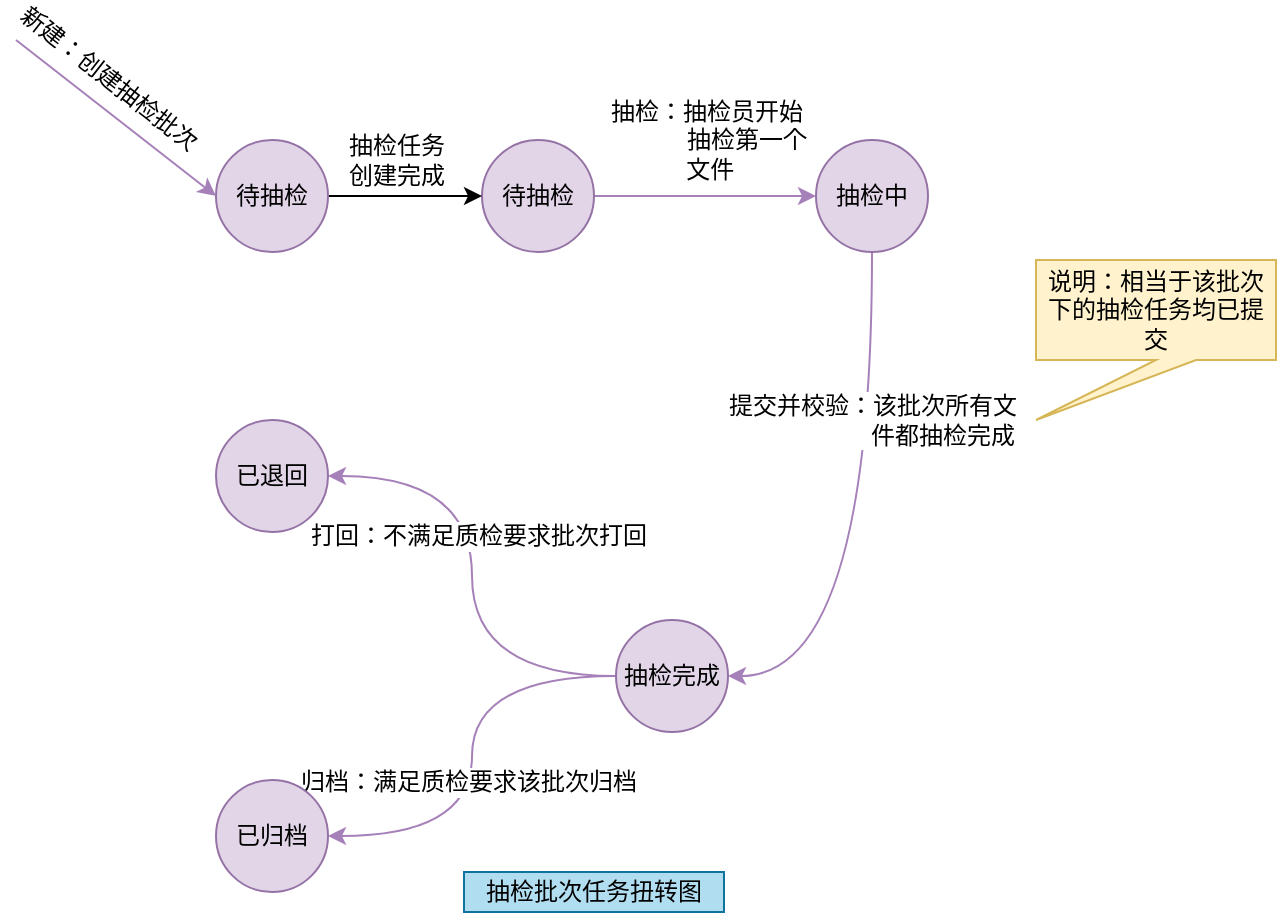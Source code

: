 <mxfile version="12.0.2" type="github" pages="1"><diagram id="_vrVeaodwKV4EjfV3NUV" name="第 1 页"><mxGraphModel dx="772" dy="500" grid="1" gridSize="10" guides="1" tooltips="1" connect="1" arrows="1" fold="1" page="1" pageScale="1" pageWidth="827" pageHeight="1169" math="0" shadow="0"><root><mxCell id="0"/><mxCell id="1" parent="0"/><mxCell id="Ghz6hhgz-yXJjxAI3aQx-10" style="edgeStyle=orthogonalEdgeStyle;curved=1;rounded=0;orthogonalLoop=1;jettySize=auto;html=1;entryX=0;entryY=0.5;entryDx=0;entryDy=0;strokeColor=#A680B8;" parent="1" source="Ghz6hhgz-yXJjxAI3aQx-1" target="Ghz6hhgz-yXJjxAI3aQx-2" edge="1"><mxGeometry relative="1" as="geometry"/></mxCell><mxCell id="Ghz6hhgz-yXJjxAI3aQx-13" value="抽检：抽检员开始&lt;br&gt;&amp;nbsp; &amp;nbsp; &amp;nbsp; &amp;nbsp; &amp;nbsp; &amp;nbsp; 抽检第一个&lt;br&gt;&amp;nbsp;文件" style="text;html=1;resizable=0;points=[];align=center;verticalAlign=middle;labelBackgroundColor=#ffffff;" parent="Ghz6hhgz-yXJjxAI3aQx-10" vertex="1" connectable="0"><mxGeometry x="-0.273" relative="1" as="geometry"><mxPoint x="15.5" y="-28" as="offset"/></mxGeometry></mxCell><mxCell id="Ghz6hhgz-yXJjxAI3aQx-1" value="待抽检" style="ellipse;whiteSpace=wrap;html=1;aspect=fixed;fillColor=#e1d5e7;strokeColor=#9673a6;" parent="1" vertex="1"><mxGeometry x="413" y="160" width="56" height="56" as="geometry"/></mxCell><mxCell id="Ghz6hhgz-yXJjxAI3aQx-7" style="edgeStyle=orthogonalEdgeStyle;curved=1;rounded=0;orthogonalLoop=1;jettySize=auto;html=1;entryX=1;entryY=0.5;entryDx=0;entryDy=0;exitX=0.5;exitY=1;exitDx=0;exitDy=0;strokeColor=#A680B8;" parent="1" source="Ghz6hhgz-yXJjxAI3aQx-2" target="Ghz6hhgz-yXJjxAI3aQx-3" edge="1"><mxGeometry relative="1" as="geometry"/></mxCell><mxCell id="Ghz6hhgz-yXJjxAI3aQx-14" value="提交并校验：该批次所有文&lt;br&gt;&amp;nbsp; &amp;nbsp; &amp;nbsp; &amp;nbsp; &amp;nbsp; &amp;nbsp; &amp;nbsp; &amp;nbsp; &amp;nbsp; &amp;nbsp; &amp;nbsp;件都抽检完成" style="text;html=1;resizable=0;points=[];align=center;verticalAlign=middle;labelBackgroundColor=#ffffff;" parent="Ghz6hhgz-yXJjxAI3aQx-7" vertex="1" connectable="0"><mxGeometry x="-0.669" relative="1" as="geometry"><mxPoint y="37" as="offset"/></mxGeometry></mxCell><mxCell id="Ghz6hhgz-yXJjxAI3aQx-2" value="抽检中" style="ellipse;whiteSpace=wrap;html=1;aspect=fixed;fillColor=#e1d5e7;strokeColor=#9673a6;" parent="1" vertex="1"><mxGeometry x="580" y="160" width="56" height="56" as="geometry"/></mxCell><mxCell id="Ghz6hhgz-yXJjxAI3aQx-8" style="edgeStyle=orthogonalEdgeStyle;curved=1;rounded=0;orthogonalLoop=1;jettySize=auto;html=1;entryX=1;entryY=0.5;entryDx=0;entryDy=0;strokeColor=#A680B8;" parent="1" source="Ghz6hhgz-yXJjxAI3aQx-3" target="Ghz6hhgz-yXJjxAI3aQx-4" edge="1"><mxGeometry relative="1" as="geometry"/></mxCell><mxCell id="Ghz6hhgz-yXJjxAI3aQx-17" value="打回：不满足质检要求批次打回" style="text;html=1;resizable=0;points=[];align=center;verticalAlign=middle;labelBackgroundColor=#ffffff;" parent="Ghz6hhgz-yXJjxAI3aQx-8" vertex="1" connectable="0"><mxGeometry x="0.582" y="12" relative="1" as="geometry"><mxPoint x="24" y="18" as="offset"/></mxGeometry></mxCell><mxCell id="Ghz6hhgz-yXJjxAI3aQx-9" style="edgeStyle=orthogonalEdgeStyle;curved=1;rounded=0;orthogonalLoop=1;jettySize=auto;html=1;exitX=0;exitY=0.5;exitDx=0;exitDy=0;entryX=1;entryY=0.5;entryDx=0;entryDy=0;strokeColor=#A680B8;" parent="1" source="Ghz6hhgz-yXJjxAI3aQx-3" target="Ghz6hhgz-yXJjxAI3aQx-5" edge="1"><mxGeometry relative="1" as="geometry"/></mxCell><mxCell id="Ghz6hhgz-yXJjxAI3aQx-20" value="归档：满足质检要求该批次归档" style="text;html=1;resizable=0;points=[];align=center;verticalAlign=middle;labelBackgroundColor=#ffffff;" parent="Ghz6hhgz-yXJjxAI3aQx-9" vertex="1" connectable="0"><mxGeometry x="0.11" y="-2" relative="1" as="geometry"><mxPoint as="offset"/></mxGeometry></mxCell><mxCell id="Ghz6hhgz-yXJjxAI3aQx-3" value="抽检完成" style="ellipse;whiteSpace=wrap;html=1;aspect=fixed;fillColor=#e1d5e7;strokeColor=#9673a6;" parent="1" vertex="1"><mxGeometry x="480" y="400" width="56" height="56" as="geometry"/></mxCell><mxCell id="Ghz6hhgz-yXJjxAI3aQx-4" value="已退回" style="ellipse;whiteSpace=wrap;html=1;aspect=fixed;fillColor=#e1d5e7;strokeColor=#9673a6;" parent="1" vertex="1"><mxGeometry x="280" y="300" width="56" height="56" as="geometry"/></mxCell><mxCell id="Ghz6hhgz-yXJjxAI3aQx-5" value="已归档" style="ellipse;whiteSpace=wrap;html=1;aspect=fixed;fillColor=#e1d5e7;strokeColor=#9673a6;" parent="1" vertex="1"><mxGeometry x="280" y="480" width="56" height="56" as="geometry"/></mxCell><mxCell id="Ghz6hhgz-yXJjxAI3aQx-11" value="" style="endArrow=classic;html=1;entryX=0;entryY=0.5;entryDx=0;entryDy=0;strokeColor=#A680B8;" parent="1" target="6QD-_m-5roblG1EcqNMD-1" edge="1"><mxGeometry width="50" height="50" relative="1" as="geometry"><mxPoint x="180" y="110" as="sourcePoint"/><mxPoint x="240" y="360" as="targetPoint"/></mxGeometry></mxCell><mxCell id="Ghz6hhgz-yXJjxAI3aQx-12" value="新建：创建抽检批次" style="text;html=1;resizable=0;points=[];align=center;verticalAlign=middle;labelBackgroundColor=#ffffff;rotation=38;" parent="Ghz6hhgz-yXJjxAI3aQx-11" vertex="1" connectable="0"><mxGeometry x="-0.189" y="1" relative="1" as="geometry"><mxPoint x="4.5" y="-12" as="offset"/></mxGeometry></mxCell><mxCell id="Ghz6hhgz-yXJjxAI3aQx-15" value="说明：相当于该批次下的抽检任务均已提交" style="shape=callout;whiteSpace=wrap;html=1;perimeter=calloutPerimeter;position2=0;fillColor=#fff2cc;strokeColor=#d6b656;" parent="1" vertex="1"><mxGeometry x="690" y="220" width="120" height="80" as="geometry"/></mxCell><mxCell id="Ghz6hhgz-yXJjxAI3aQx-21" value="抽检批次任务扭转图" style="text;html=1;strokeColor=#10739e;fillColor=#b1ddf0;align=center;verticalAlign=middle;whiteSpace=wrap;rounded=0;" parent="1" vertex="1"><mxGeometry x="404" y="526" width="130" height="20" as="geometry"/></mxCell><mxCell id="6QD-_m-5roblG1EcqNMD-2" style="edgeStyle=orthogonalEdgeStyle;rounded=0;orthogonalLoop=1;jettySize=auto;html=1;entryX=0;entryY=0.5;entryDx=0;entryDy=0;" edge="1" parent="1" source="6QD-_m-5roblG1EcqNMD-1" target="Ghz6hhgz-yXJjxAI3aQx-1"><mxGeometry relative="1" as="geometry"/></mxCell><mxCell id="6QD-_m-5roblG1EcqNMD-3" value="抽检任务&lt;br&gt;创建完成" style="text;html=1;resizable=0;points=[];align=center;verticalAlign=middle;labelBackgroundColor=#ffffff;" vertex="1" connectable="0" parent="6QD-_m-5roblG1EcqNMD-2"><mxGeometry x="-0.377" y="-1" relative="1" as="geometry"><mxPoint x="10" y="-19" as="offset"/></mxGeometry></mxCell><mxCell id="6QD-_m-5roblG1EcqNMD-1" value="待抽检" style="ellipse;whiteSpace=wrap;html=1;aspect=fixed;fillColor=#e1d5e7;strokeColor=#9673a6;" vertex="1" parent="1"><mxGeometry x="280" y="160" width="56" height="56" as="geometry"/></mxCell></root></mxGraphModel></diagram></mxfile>